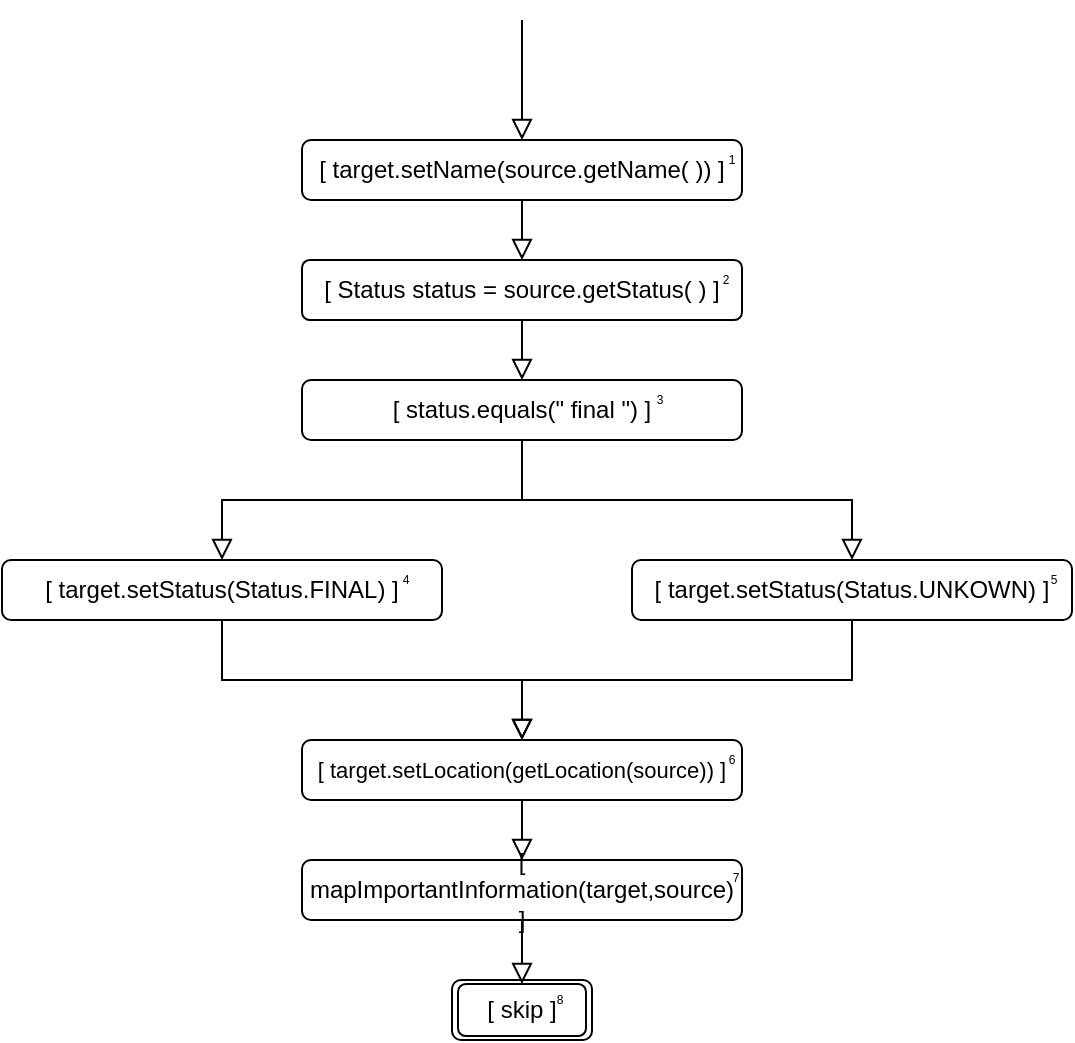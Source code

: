 <mxfile version="14.5.7" type="github"><diagram id="C5RBs43oDa-KdzZeNtuy" name="Page-1"><mxGraphModel dx="501" dy="588" grid="1" gridSize="10" guides="1" tooltips="1" connect="1" arrows="1" fold="1" page="1" pageScale="1" pageWidth="827" pageHeight="1169" math="0" shadow="0"><root><mxCell id="WIyWlLk6GJQsqaUBKTNV-0"/><mxCell id="WIyWlLk6GJQsqaUBKTNV-1" parent="WIyWlLk6GJQsqaUBKTNV-0"/><mxCell id="WIyWlLk6GJQsqaUBKTNV-2" value="" style="rounded=0;html=1;jettySize=auto;orthogonalLoop=1;fontSize=11;endArrow=block;endFill=0;endSize=8;strokeWidth=1;shadow=0;labelBackgroundColor=none;edgeStyle=orthogonalEdgeStyle;entryX=0.5;entryY=0;entryDx=0;entryDy=0;" parent="WIyWlLk6GJQsqaUBKTNV-1" source="WIyWlLk6GJQsqaUBKTNV-3" target="kDNf5CBeey7B9xY4ZaPz-0" edge="1"><mxGeometry relative="1" as="geometry"><mxPoint x="245" y="150" as="targetPoint"/></mxGeometry></mxCell><mxCell id="WIyWlLk6GJQsqaUBKTNV-3" value="[ target.setName(source.getName( )) ]" style="rounded=1;whiteSpace=wrap;html=1;fontSize=12;glass=0;strokeWidth=1;shadow=0;" parent="WIyWlLk6GJQsqaUBKTNV-1" vertex="1"><mxGeometry x="210" y="80" width="220" height="30" as="geometry"/></mxCell><mxCell id="kDNf5CBeey7B9xY4ZaPz-0" value="[ Status status = source.getStatus( ) ]" style="rounded=1;whiteSpace=wrap;html=1;fontSize=12;glass=0;strokeWidth=1;shadow=0;arcSize=13;" parent="WIyWlLk6GJQsqaUBKTNV-1" vertex="1"><mxGeometry x="210" y="140" width="220" height="30" as="geometry"/></mxCell><mxCell id="kDNf5CBeey7B9xY4ZaPz-1" value="[ status.equals(&quot; final &quot;)&amp;nbsp;]" style="rounded=1;whiteSpace=wrap;html=1;fontSize=12;glass=0;strokeWidth=1;shadow=0;" parent="WIyWlLk6GJQsqaUBKTNV-1" vertex="1"><mxGeometry x="210" y="200" width="220" height="30" as="geometry"/></mxCell><mxCell id="kDNf5CBeey7B9xY4ZaPz-2" value="[ skip ]" style="rounded=1;whiteSpace=wrap;html=1;fontSize=12;glass=0;strokeWidth=1;shadow=0;sketch=0;perimeterSpacing=1;" parent="WIyWlLk6GJQsqaUBKTNV-1" vertex="1"><mxGeometry x="285" y="500" width="70" height="30" as="geometry"/></mxCell><mxCell id="kDNf5CBeey7B9xY4ZaPz-3" value="[ target.setStatus(Status.FINAL) ]" style="rounded=1;whiteSpace=wrap;html=1;fontSize=12;glass=0;strokeWidth=1;shadow=0;" parent="WIyWlLk6GJQsqaUBKTNV-1" vertex="1"><mxGeometry x="60" y="290" width="220" height="30" as="geometry"/></mxCell><mxCell id="kDNf5CBeey7B9xY4ZaPz-4" value="[ target.setStatus(Status.UNKOWN) ]" style="rounded=1;whiteSpace=wrap;html=1;fontSize=12;glass=0;strokeWidth=1;shadow=0;" parent="WIyWlLk6GJQsqaUBKTNV-1" vertex="1"><mxGeometry x="375" y="290" width="220" height="30" as="geometry"/></mxCell><mxCell id="kDNf5CBeey7B9xY4ZaPz-5" value="&lt;font style=&quot;font-size: 11px&quot;&gt;[ target.setLocation(getLocation(source))&amp;nbsp;]&lt;/font&gt;" style="rounded=1;whiteSpace=wrap;html=1;fontSize=12;glass=0;strokeWidth=1;shadow=0;" parent="WIyWlLk6GJQsqaUBKTNV-1" vertex="1"><mxGeometry x="210" y="380" width="220" height="30" as="geometry"/></mxCell><mxCell id="kDNf5CBeey7B9xY4ZaPz-9" value="" style="rounded=0;html=1;jettySize=auto;orthogonalLoop=1;fontSize=11;endArrow=block;endFill=0;endSize=8;strokeWidth=1;shadow=0;labelBackgroundColor=none;edgeStyle=orthogonalEdgeStyle;exitX=0.5;exitY=1;exitDx=0;exitDy=0;entryX=0.5;entryY=0;entryDx=0;entryDy=0;" parent="WIyWlLk6GJQsqaUBKTNV-1" source="kDNf5CBeey7B9xY4ZaPz-0" target="kDNf5CBeey7B9xY4ZaPz-1" edge="1"><mxGeometry relative="1" as="geometry"><mxPoint x="255" y="120" as="sourcePoint"/><mxPoint x="255" y="190" as="targetPoint"/><Array as="points"><mxPoint x="320" y="170"/><mxPoint x="320" y="200"/></Array></mxGeometry></mxCell><mxCell id="kDNf5CBeey7B9xY4ZaPz-18" value="&lt;font style=&quot;font-size: 6px&quot;&gt;1&lt;/font&gt;" style="text;html=1;strokeColor=none;fillColor=none;align=center;verticalAlign=middle;whiteSpace=wrap;rounded=0;fontSize=7;" parent="WIyWlLk6GJQsqaUBKTNV-1" vertex="1"><mxGeometry x="415" y="80" width="20" height="20" as="geometry"/></mxCell><mxCell id="kDNf5CBeey7B9xY4ZaPz-20" value="&lt;font style=&quot;font-size: 6px&quot;&gt;2&lt;/font&gt;" style="text;html=1;strokeColor=none;fillColor=none;align=center;verticalAlign=middle;whiteSpace=wrap;rounded=0;fontSize=7;" parent="WIyWlLk6GJQsqaUBKTNV-1" vertex="1"><mxGeometry x="417" y="140" width="10" height="20" as="geometry"/></mxCell><mxCell id="kDNf5CBeey7B9xY4ZaPz-21" value="&lt;font style=&quot;font-size: 6px&quot;&gt;3&lt;/font&gt;" style="text;html=1;strokeColor=none;fillColor=none;align=center;verticalAlign=middle;whiteSpace=wrap;rounded=0;fontSize=7;" parent="WIyWlLk6GJQsqaUBKTNV-1" vertex="1"><mxGeometry x="379" y="200" width="20" height="20" as="geometry"/></mxCell><mxCell id="kDNf5CBeey7B9xY4ZaPz-22" value="&lt;font style=&quot;font-size: 6px&quot;&gt;4&lt;/font&gt;" style="text;html=1;strokeColor=none;fillColor=none;align=center;verticalAlign=middle;whiteSpace=wrap;rounded=0;fontSize=7;" parent="WIyWlLk6GJQsqaUBKTNV-1" vertex="1"><mxGeometry x="252" y="290" width="20" height="20" as="geometry"/></mxCell><mxCell id="kDNf5CBeey7B9xY4ZaPz-23" value="5" style="text;html=1;strokeColor=none;fillColor=none;align=center;verticalAlign=middle;whiteSpace=wrap;rounded=0;fontSize=6;" parent="WIyWlLk6GJQsqaUBKTNV-1" vertex="1"><mxGeometry x="577" y="290" width="18" height="20" as="geometry"/></mxCell><mxCell id="kDNf5CBeey7B9xY4ZaPz-24" value="6" style="text;html=1;strokeColor=none;fillColor=none;align=center;verticalAlign=middle;whiteSpace=wrap;rounded=0;fontSize=6;" parent="WIyWlLk6GJQsqaUBKTNV-1" vertex="1"><mxGeometry x="416" y="380" width="18" height="20" as="geometry"/></mxCell><mxCell id="kDNf5CBeey7B9xY4ZaPz-25" value="&lt;font style=&quot;font-size: 6px&quot;&gt;8&lt;/font&gt;" style="text;html=1;strokeColor=none;fillColor=none;align=center;verticalAlign=middle;whiteSpace=wrap;rounded=0;fontSize=7;" parent="WIyWlLk6GJQsqaUBKTNV-1" vertex="1"><mxGeometry x="329" y="500" width="20" height="20" as="geometry"/></mxCell><mxCell id="kDNf5CBeey7B9xY4ZaPz-27" value="" style="rounded=1;whiteSpace=wrap;html=1;shadow=0;sketch=0;fontSize=6;fillColor=none;" parent="WIyWlLk6GJQsqaUBKTNV-1" vertex="1"><mxGeometry x="288" y="502" width="64" height="26" as="geometry"/></mxCell><mxCell id="kDNf5CBeey7B9xY4ZaPz-28" value="" style="rounded=0;html=1;jettySize=auto;orthogonalLoop=1;fontSize=11;endArrow=block;endFill=0;endSize=8;strokeWidth=1;shadow=0;labelBackgroundColor=none;edgeStyle=orthogonalEdgeStyle;entryX=0.5;entryY=0;entryDx=0;entryDy=0;" parent="WIyWlLk6GJQsqaUBKTNV-1" target="WIyWlLk6GJQsqaUBKTNV-3" edge="1"><mxGeometry relative="1" as="geometry"><mxPoint x="320" y="20" as="sourcePoint"/><mxPoint x="270" y="20" as="targetPoint"/><Array as="points"><mxPoint x="320" y="40"/></Array></mxGeometry></mxCell><mxCell id="OzRNgO_HGa_ci9jkJCnO-5" value="[ mapImportantInformation(target,source) ]" style="rounded=1;whiteSpace=wrap;html=1;fontSize=12;glass=0;strokeWidth=1;shadow=0;" parent="WIyWlLk6GJQsqaUBKTNV-1" vertex="1"><mxGeometry x="210" y="440" width="220" height="30" as="geometry"/></mxCell><mxCell id="OzRNgO_HGa_ci9jkJCnO-6" value="7" style="text;html=1;strokeColor=none;fillColor=none;align=center;verticalAlign=middle;whiteSpace=wrap;rounded=0;fontSize=6;" parent="WIyWlLk6GJQsqaUBKTNV-1" vertex="1"><mxGeometry x="418" y="439" width="18" height="20" as="geometry"/></mxCell><mxCell id="OzRNgO_HGa_ci9jkJCnO-8" value="" style="rounded=0;html=1;jettySize=auto;orthogonalLoop=1;fontSize=11;endArrow=block;endFill=0;endSize=8;strokeWidth=1;shadow=0;labelBackgroundColor=none;edgeStyle=orthogonalEdgeStyle;exitX=0.5;exitY=1;exitDx=0;exitDy=0;entryX=0.5;entryY=0;entryDx=0;entryDy=0;" parent="WIyWlLk6GJQsqaUBKTNV-1" source="kDNf5CBeey7B9xY4ZaPz-1" target="kDNf5CBeey7B9xY4ZaPz-3" edge="1"><mxGeometry relative="1" as="geometry"><mxPoint x="190" y="260" as="sourcePoint"/><mxPoint x="190" y="290" as="targetPoint"/><Array as="points"><mxPoint x="320" y="260"/><mxPoint x="170" y="260"/></Array></mxGeometry></mxCell><mxCell id="OzRNgO_HGa_ci9jkJCnO-9" value="" style="rounded=0;html=1;jettySize=auto;orthogonalLoop=1;fontSize=11;endArrow=block;endFill=0;endSize=8;strokeWidth=1;shadow=0;labelBackgroundColor=none;edgeStyle=orthogonalEdgeStyle;exitX=0.5;exitY=1;exitDx=0;exitDy=0;entryX=0.5;entryY=0;entryDx=0;entryDy=0;" parent="WIyWlLk6GJQsqaUBKTNV-1" source="kDNf5CBeey7B9xY4ZaPz-1" target="kDNf5CBeey7B9xY4ZaPz-4" edge="1"><mxGeometry relative="1" as="geometry"><mxPoint x="400" y="260" as="sourcePoint"/><mxPoint x="400" y="290" as="targetPoint"/><Array as="points"><mxPoint x="320" y="260"/><mxPoint x="485" y="260"/></Array></mxGeometry></mxCell><mxCell id="OzRNgO_HGa_ci9jkJCnO-10" value="" style="rounded=0;html=1;jettySize=auto;orthogonalLoop=1;fontSize=11;endArrow=block;endFill=0;endSize=8;strokeWidth=1;shadow=0;labelBackgroundColor=none;edgeStyle=orthogonalEdgeStyle;exitX=0.5;exitY=1;exitDx=0;exitDy=0;entryX=0.5;entryY=0;entryDx=0;entryDy=0;" parent="WIyWlLk6GJQsqaUBKTNV-1" source="kDNf5CBeey7B9xY4ZaPz-3" target="kDNf5CBeey7B9xY4ZaPz-5" edge="1"><mxGeometry relative="1" as="geometry"><mxPoint x="210" y="350" as="sourcePoint"/><mxPoint x="210" y="380" as="targetPoint"/><Array as="points"><mxPoint x="170" y="350"/><mxPoint x="320" y="350"/></Array></mxGeometry></mxCell><mxCell id="OzRNgO_HGa_ci9jkJCnO-11" value="" style="rounded=0;html=1;jettySize=auto;orthogonalLoop=1;fontSize=11;endArrow=block;endFill=0;endSize=8;strokeWidth=1;shadow=0;labelBackgroundColor=none;edgeStyle=orthogonalEdgeStyle;exitX=0.5;exitY=1;exitDx=0;exitDy=0;entryX=0.5;entryY=0;entryDx=0;entryDy=0;" parent="WIyWlLk6GJQsqaUBKTNV-1" source="kDNf5CBeey7B9xY4ZaPz-4" target="kDNf5CBeey7B9xY4ZaPz-5" edge="1"><mxGeometry relative="1" as="geometry"><mxPoint x="470" y="360" as="sourcePoint"/><mxPoint x="470" y="390" as="targetPoint"/><Array as="points"><mxPoint x="485" y="350"/><mxPoint x="320" y="350"/></Array></mxGeometry></mxCell><mxCell id="OzRNgO_HGa_ci9jkJCnO-13" value="" style="rounded=0;html=1;jettySize=auto;orthogonalLoop=1;fontSize=11;endArrow=block;endFill=0;endSize=8;strokeWidth=1;shadow=0;labelBackgroundColor=none;edgeStyle=orthogonalEdgeStyle;exitX=0.5;exitY=1;exitDx=0;exitDy=0;entryX=0.5;entryY=0;entryDx=0;entryDy=0;" parent="WIyWlLk6GJQsqaUBKTNV-1" source="kDNf5CBeey7B9xY4ZaPz-5" target="OzRNgO_HGa_ci9jkJCnO-5" edge="1"><mxGeometry relative="1" as="geometry"><mxPoint x="500" y="410" as="sourcePoint"/><mxPoint x="500" y="440" as="targetPoint"/><Array as="points"><mxPoint x="320" y="420"/><mxPoint x="320" y="420"/></Array></mxGeometry></mxCell><mxCell id="OzRNgO_HGa_ci9jkJCnO-20" value="" style="rounded=0;html=1;jettySize=auto;orthogonalLoop=1;fontSize=11;endArrow=block;endFill=0;endSize=8;strokeWidth=1;shadow=0;labelBackgroundColor=none;edgeStyle=orthogonalEdgeStyle;exitX=0.5;exitY=1;exitDx=0;exitDy=0;entryX=0.5;entryY=0;entryDx=0;entryDy=0;" parent="WIyWlLk6GJQsqaUBKTNV-1" source="OzRNgO_HGa_ci9jkJCnO-5" target="kDNf5CBeey7B9xY4ZaPz-27" edge="1"><mxGeometry relative="1" as="geometry"><mxPoint x="310" y="490" as="sourcePoint"/><mxPoint x="310" y="520" as="targetPoint"/><Array as="points"><mxPoint x="320" y="480"/><mxPoint x="320" y="480"/></Array></mxGeometry></mxCell></root></mxGraphModel></diagram></mxfile>